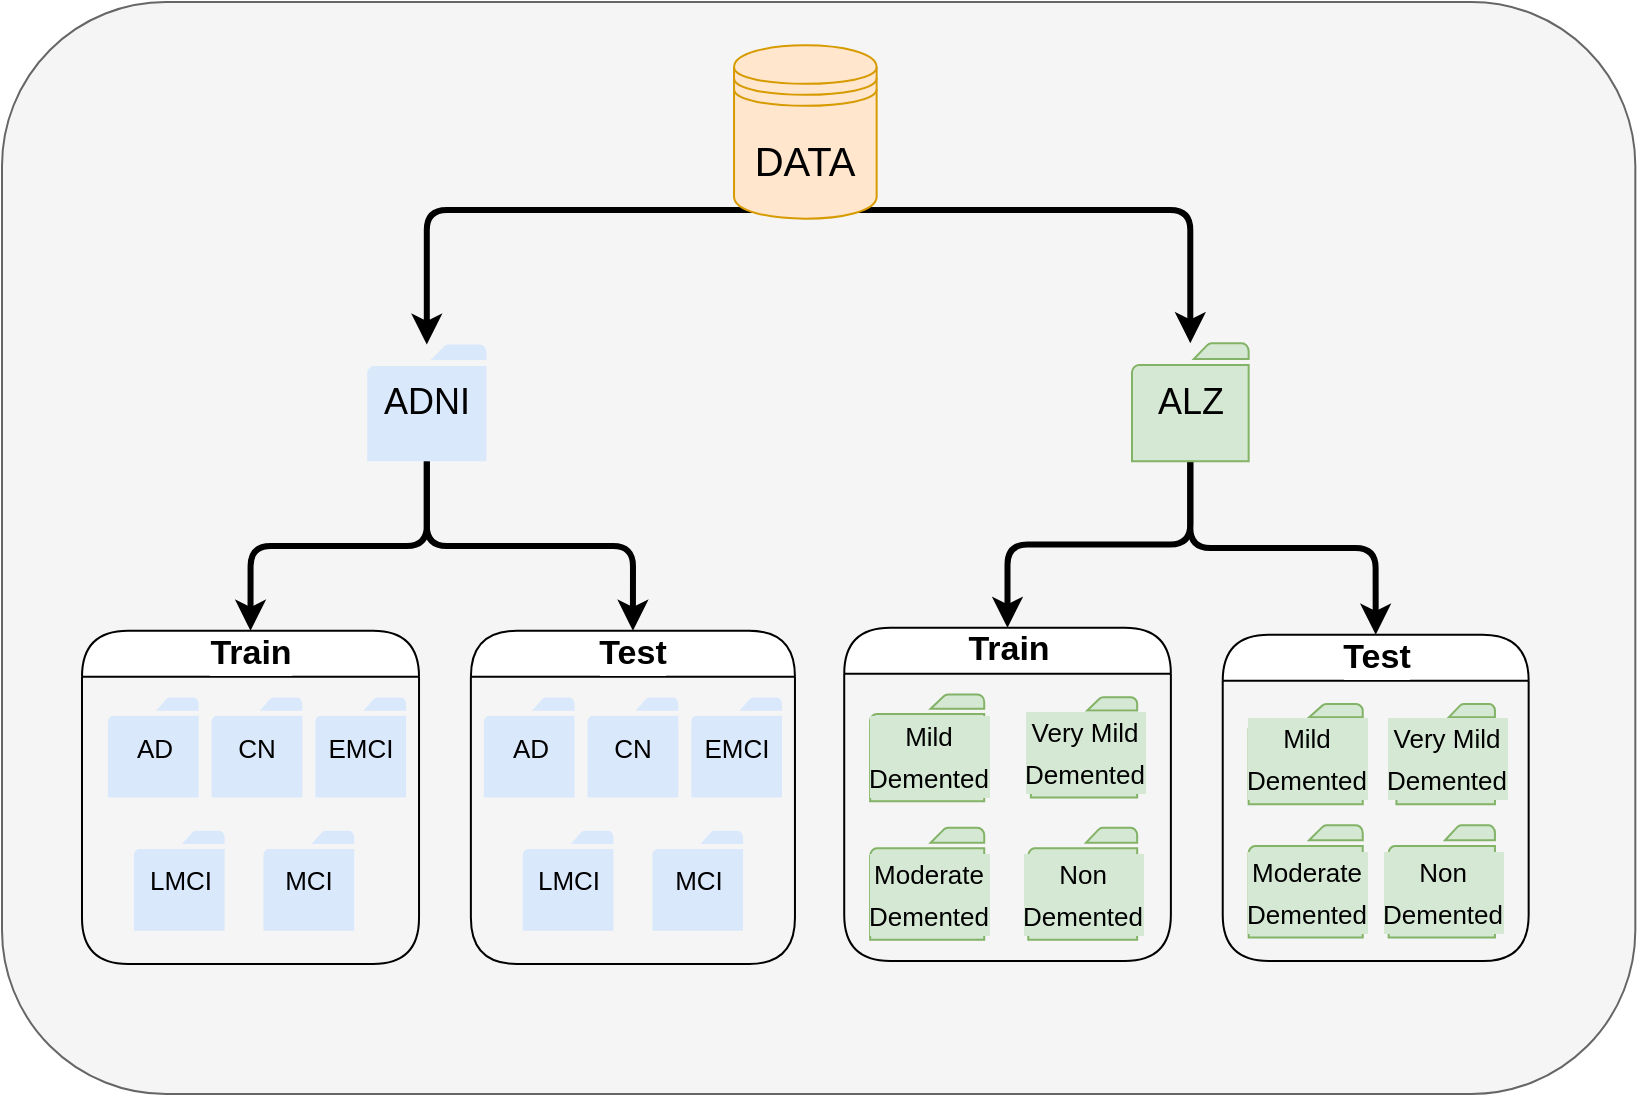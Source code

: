 <mxfile version="19.0.3" type="device" pages="2"><diagram id="VLHjIk1nUg_JwiFBw5uq" name="DATA"><mxGraphModel dx="946" dy="672" grid="1" gridSize="10" guides="1" tooltips="1" connect="1" arrows="1" fold="1" page="1" pageScale="1" pageWidth="1600" pageHeight="1200" math="0" shadow="0"><root><mxCell id="0"/><mxCell id="1" parent="0"/><mxCell id="Wrzv4jbOBffTHTPlMZmL-4" value="" style="group" parent="1" vertex="1" connectable="0"><mxGeometry x="320" y="180" width="820" height="550" as="geometry"/></mxCell><mxCell id="Wrzv4jbOBffTHTPlMZmL-3" value="" style="rounded=1;whiteSpace=wrap;html=1;fillColor=#f5f5f5;fontColor=#333333;strokeColor=#666666;" parent="Wrzv4jbOBffTHTPlMZmL-4" vertex="1"><mxGeometry width="816.667" height="546" as="geometry"/></mxCell><mxCell id="X4yfhWbI_DWkPKiaOIZY-234" value="" style="group;fontSize=10;" parent="Wrzv4jbOBffTHTPlMZmL-4" vertex="1" connectable="0"><mxGeometry x="39.997" y="13" width="770" height="520" as="geometry"/></mxCell><mxCell id="X4yfhWbI_DWkPKiaOIZY-170" value="&lt;font style=&quot;font-size: 17px;&quot;&gt;Test&lt;/font&gt;" style="swimlane;rounded=1;labelBackgroundColor=#FFFFFF;fontFamily=Helvetica;fontSize=13;fontColor=default;strokeColor=default;fillColor=default;html=1;arcSize=50;flipH=0;flipV=0;" parent="X4yfhWbI_DWkPKiaOIZY-234" vertex="1"><mxGeometry x="194.444" y="301.378" width="162.037" height="166.622" as="geometry"/></mxCell><mxCell id="X4yfhWbI_DWkPKiaOIZY-130" value="CN" style="sketch=0;pointerEvents=1;shadow=0;dashed=0;html=1;strokeColor=none;labelPosition=center;verticalLabelPosition=middle;verticalAlign=middle;outlineConnect=0;align=center;shape=mxgraph.office.concepts.folder;fillColor=#DAE8FC;rounded=1;labelBackgroundColor=#DAE8FC;fontFamily=Helvetica;fontSize=13;fontColor=default;horizontal=1;" parent="X4yfhWbI_DWkPKiaOIZY-170" vertex="1"><mxGeometry x="58.333" y="33.324" width="45.37" height="49.987" as="geometry"/></mxCell><mxCell id="X4yfhWbI_DWkPKiaOIZY-151" value="EMCI" style="sketch=0;pointerEvents=1;shadow=0;dashed=0;html=1;strokeColor=none;labelPosition=center;verticalLabelPosition=middle;verticalAlign=middle;outlineConnect=0;align=center;shape=mxgraph.office.concepts.folder;fillColor=#DAE8FC;rounded=1;labelBackgroundColor=#DAE8FC;fontFamily=Helvetica;fontSize=13;fontColor=default;horizontal=1;" parent="X4yfhWbI_DWkPKiaOIZY-170" vertex="1"><mxGeometry x="110.185" y="33.324" width="45.37" height="49.987" as="geometry"/></mxCell><mxCell id="X4yfhWbI_DWkPKiaOIZY-154" value="AD" style="sketch=0;pointerEvents=1;shadow=0;dashed=0;html=1;strokeColor=none;labelPosition=center;verticalLabelPosition=middle;verticalAlign=middle;outlineConnect=0;align=center;shape=mxgraph.office.concepts.folder;fillColor=#DAE8FC;rounded=1;labelBackgroundColor=#DAE8FC;fontFamily=Helvetica;fontSize=13;fontColor=default;horizontal=1;" parent="X4yfhWbI_DWkPKiaOIZY-170" vertex="1"><mxGeometry x="6.481" y="33.324" width="45.37" height="49.987" as="geometry"/></mxCell><mxCell id="X4yfhWbI_DWkPKiaOIZY-152" value="LMCI" style="sketch=0;pointerEvents=1;shadow=0;dashed=0;html=1;strokeColor=none;labelPosition=center;verticalLabelPosition=middle;verticalAlign=middle;outlineConnect=0;align=center;shape=mxgraph.office.concepts.folder;fillColor=#DAE8FC;rounded=1;labelBackgroundColor=#DAE8FC;fontFamily=Helvetica;fontSize=13;fontColor=default;horizontal=1;" parent="X4yfhWbI_DWkPKiaOIZY-170" vertex="1"><mxGeometry x="25.926" y="99.973" width="45.37" height="49.987" as="geometry"/></mxCell><mxCell id="X4yfhWbI_DWkPKiaOIZY-153" value="MCI" style="sketch=0;pointerEvents=1;shadow=0;dashed=0;html=1;strokeColor=none;labelPosition=center;verticalLabelPosition=middle;verticalAlign=middle;outlineConnect=0;align=center;shape=mxgraph.office.concepts.folder;fillColor=#DAE8FC;rounded=1;labelBackgroundColor=#DAE8FC;fontFamily=Helvetica;fontSize=13;fontColor=default;horizontal=1;" parent="X4yfhWbI_DWkPKiaOIZY-170" vertex="1"><mxGeometry x="90.741" y="99.973" width="45.37" height="49.987" as="geometry"/></mxCell><mxCell id="X4yfhWbI_DWkPKiaOIZY-175" value="&lt;font style=&quot;font-size: 17px;&quot;&gt;Train&lt;/font&gt;" style="swimlane;rounded=1;labelBackgroundColor=#FFFFFF;fontFamily=Helvetica;fontSize=13;fontColor=default;strokeColor=default;fillColor=default;html=1;arcSize=50;startSize=23;flipH=0;flipV=0;" parent="X4yfhWbI_DWkPKiaOIZY-234" vertex="1"><mxGeometry y="301.378" width="168.519" height="166.622" as="geometry"/></mxCell><mxCell id="X4yfhWbI_DWkPKiaOIZY-176" value="CN" style="sketch=0;pointerEvents=1;shadow=0;dashed=0;html=1;strokeColor=none;labelPosition=center;verticalLabelPosition=middle;verticalAlign=middle;outlineConnect=0;align=center;shape=mxgraph.office.concepts.folder;fillColor=#DAE8FC;rounded=1;labelBackgroundColor=#DAE8FC;fontFamily=Helvetica;fontSize=13;fontColor=default;horizontal=1;" parent="X4yfhWbI_DWkPKiaOIZY-175" vertex="1"><mxGeometry x="64.815" y="33.324" width="45.37" height="49.987" as="geometry"/></mxCell><mxCell id="X4yfhWbI_DWkPKiaOIZY-177" value="EMCI" style="sketch=0;pointerEvents=1;shadow=0;dashed=0;html=1;strokeColor=none;labelPosition=center;verticalLabelPosition=middle;verticalAlign=middle;outlineConnect=0;align=center;shape=mxgraph.office.concepts.folder;fillColor=#DAE8FC;rounded=1;labelBackgroundColor=#DAE8FC;fontFamily=Helvetica;fontSize=13;fontColor=default;horizontal=1;" parent="X4yfhWbI_DWkPKiaOIZY-175" vertex="1"><mxGeometry x="116.667" y="33.324" width="45.37" height="49.987" as="geometry"/></mxCell><mxCell id="X4yfhWbI_DWkPKiaOIZY-178" value="AD" style="sketch=0;pointerEvents=1;shadow=0;dashed=0;html=1;strokeColor=none;labelPosition=center;verticalLabelPosition=middle;verticalAlign=middle;outlineConnect=0;align=center;shape=mxgraph.office.concepts.folder;fillColor=#DAE8FC;rounded=1;labelBackgroundColor=#DAE8FC;fontFamily=Helvetica;fontSize=13;fontColor=default;horizontal=1;" parent="X4yfhWbI_DWkPKiaOIZY-175" vertex="1"><mxGeometry x="12.963" y="33.324" width="45.37" height="49.987" as="geometry"/></mxCell><mxCell id="X4yfhWbI_DWkPKiaOIZY-179" value="LMCI" style="sketch=0;pointerEvents=1;shadow=0;dashed=0;html=1;strokeColor=none;labelPosition=center;verticalLabelPosition=middle;verticalAlign=middle;outlineConnect=0;align=center;shape=mxgraph.office.concepts.folder;fillColor=#DAE8FC;rounded=1;labelBackgroundColor=#DAE8FC;fontFamily=Helvetica;fontSize=13;fontColor=default;horizontal=1;" parent="X4yfhWbI_DWkPKiaOIZY-175" vertex="1"><mxGeometry x="25.926" y="99.973" width="45.37" height="49.987" as="geometry"/></mxCell><mxCell id="X4yfhWbI_DWkPKiaOIZY-180" value="MCI" style="sketch=0;pointerEvents=1;shadow=0;dashed=0;html=1;strokeColor=none;labelPosition=center;verticalLabelPosition=middle;verticalAlign=middle;outlineConnect=0;align=center;shape=mxgraph.office.concepts.folder;fillColor=#DAE8FC;rounded=1;labelBackgroundColor=#DAE8FC;fontFamily=Helvetica;fontSize=13;fontColor=default;horizontal=1;" parent="X4yfhWbI_DWkPKiaOIZY-175" vertex="1"><mxGeometry x="90.741" y="99.973" width="45.37" height="49.987" as="geometry"/></mxCell><mxCell id="X4yfhWbI_DWkPKiaOIZY-211" style="edgeStyle=orthogonalEdgeStyle;rounded=1;orthogonalLoop=1;jettySize=auto;html=1;entryX=0.5;entryY=0;entryDx=0;entryDy=0;fontFamily=Helvetica;fontSize=13;fontColor=default;strokeColor=#000000;strokeWidth=3;fillColor=#999999;" parent="X4yfhWbI_DWkPKiaOIZY-234" source="X4yfhWbI_DWkPKiaOIZY-223" target="X4yfhWbI_DWkPKiaOIZY-170" edge="1"><mxGeometry relative="1" as="geometry"><mxPoint x="168.519" y="233.271" as="sourcePoint"/></mxGeometry></mxCell><mxCell id="X4yfhWbI_DWkPKiaOIZY-212" style="edgeStyle=orthogonalEdgeStyle;rounded=1;orthogonalLoop=1;jettySize=auto;html=1;entryX=0.5;entryY=0;entryDx=0;entryDy=0;fontFamily=Helvetica;fontSize=13;fontColor=default;strokeColor=#000000;strokeWidth=3;fillColor=#999999;" parent="X4yfhWbI_DWkPKiaOIZY-234" source="X4yfhWbI_DWkPKiaOIZY-223" target="X4yfhWbI_DWkPKiaOIZY-175" edge="1"><mxGeometry relative="1" as="geometry"><mxPoint x="175.0" y="229.105" as="sourcePoint"/></mxGeometry></mxCell><mxCell id="X4yfhWbI_DWkPKiaOIZY-163" value="&lt;font style=&quot;font-size: 17px;&quot;&gt;Train&lt;/font&gt;" style="swimlane;rounded=1;labelBackgroundColor=#FFFFFF;fontFamily=Helvetica;fontSize=13;fontColor=default;strokeColor=default;fillColor=default;html=1;arcSize=50;" parent="X4yfhWbI_DWkPKiaOIZY-234" vertex="1"><mxGeometry x="381.111" y="299.919" width="163.333" height="166.625" as="geometry"/></mxCell><mxCell id="X4yfhWbI_DWkPKiaOIZY-164" value="&lt;span style=&quot;font-size: 13px;&quot;&gt;Mild&lt;br&gt;Demented&lt;br&gt;&lt;/span&gt;" style="sketch=0;pointerEvents=1;shadow=0;dashed=0;html=1;strokeColor=#82b366;labelPosition=center;verticalLabelPosition=middle;verticalAlign=bottom;outlineConnect=0;align=center;shape=mxgraph.office.concepts.folder;fillColor=#d5e8d4;rounded=1;labelBackgroundColor=#D5E8D4;fontFamily=Helvetica;fontSize=17;horizontal=1;" parent="X4yfhWbI_DWkPKiaOIZY-163" vertex="1"><mxGeometry x="12.966" y="33.323" width="57.034" height="53.343" as="geometry"/></mxCell><mxCell id="X4yfhWbI_DWkPKiaOIZY-165" value="&lt;span style=&quot;font-size: 13px;&quot;&gt;Very Mild&lt;br&gt;Demented&lt;br&gt;&lt;/span&gt;" style="sketch=0;pointerEvents=1;shadow=0;dashed=0;html=1;strokeColor=#82b366;labelPosition=center;verticalLabelPosition=middle;verticalAlign=bottom;outlineConnect=0;align=center;shape=mxgraph.office.concepts.folder;fillColor=#d5e8d4;rounded=1;labelBackgroundColor=#D5E8D4;fontFamily=Helvetica;fontSize=17;horizontal=1;" parent="X4yfhWbI_DWkPKiaOIZY-163" vertex="1"><mxGeometry x="93.333" y="34.667" width="53.146" height="50.102" as="geometry"/></mxCell><mxCell id="X4yfhWbI_DWkPKiaOIZY-166" value="&lt;span style=&quot;font-size: 13px;&quot;&gt;Moderate&lt;br&gt;Demented&lt;br&gt;&lt;/span&gt;" style="sketch=0;pointerEvents=1;shadow=0;dashed=0;html=1;strokeColor=#82b366;labelPosition=center;verticalLabelPosition=middle;verticalAlign=bottom;outlineConnect=0;align=center;shape=mxgraph.office.concepts.folder;fillColor=#d5e8d4;rounded=1;labelBackgroundColor=#D5E8D4;fontFamily=Helvetica;fontSize=17;horizontal=1;" parent="X4yfhWbI_DWkPKiaOIZY-163" vertex="1"><mxGeometry x="12.966" y="99.97" width="57.034" height="56.03" as="geometry"/></mxCell><mxCell id="X4yfhWbI_DWkPKiaOIZY-167" value="&lt;span style=&quot;font-size: 13px;&quot;&gt;Non&lt;br&gt;Demented&lt;br&gt;&lt;/span&gt;" style="sketch=0;pointerEvents=1;shadow=0;dashed=0;html=1;strokeColor=#82b366;labelPosition=center;verticalLabelPosition=middle;verticalAlign=bottom;outlineConnect=0;align=center;shape=mxgraph.office.concepts.folder;fillColor=#d5e8d4;rounded=1;labelBackgroundColor=#D5E8D4;fontFamily=Helvetica;fontSize=17;horizontal=1;" parent="X4yfhWbI_DWkPKiaOIZY-163" vertex="1"><mxGeometry x="92.034" y="99.97" width="54.444" height="56.03" as="geometry"/></mxCell><mxCell id="X4yfhWbI_DWkPKiaOIZY-192" value="&lt;font style=&quot;font-size: 17px;&quot;&gt;Test&lt;/font&gt;" style="swimlane;rounded=1;labelBackgroundColor=#FFFFFF;fontFamily=Helvetica;fontSize=13;fontColor=default;strokeColor=default;fillColor=default;html=1;arcSize=50;" parent="X4yfhWbI_DWkPKiaOIZY-234" vertex="1"><mxGeometry x="570.368" y="303.333" width="152.966" height="163.211" as="geometry"/></mxCell><mxCell id="X4yfhWbI_DWkPKiaOIZY-193" value="&lt;span style=&quot;font-size: 13px;&quot;&gt;Mild&lt;br&gt;Demented&lt;br&gt;&lt;/span&gt;" style="sketch=0;pointerEvents=1;shadow=0;dashed=0;html=1;strokeColor=#82b366;labelPosition=center;verticalLabelPosition=middle;verticalAlign=bottom;outlineConnect=0;align=center;shape=mxgraph.office.concepts.folder;fillColor=#d5e8d4;rounded=1;labelBackgroundColor=#D5E8D4;fontFamily=Helvetica;fontSize=17;horizontal=1;" parent="X4yfhWbI_DWkPKiaOIZY-192" vertex="1"><mxGeometry x="12.966" y="34.667" width="57.034" height="50.102" as="geometry"/></mxCell><mxCell id="X4yfhWbI_DWkPKiaOIZY-194" value="&lt;span style=&quot;font-size: 13px;&quot;&gt;Very Mild&lt;br&gt;Demented&lt;br&gt;&lt;/span&gt;" style="sketch=0;pointerEvents=1;shadow=0;dashed=0;html=1;strokeColor=#82b366;labelPosition=center;verticalLabelPosition=middle;verticalAlign=bottom;outlineConnect=0;align=center;shape=mxgraph.office.concepts.folder;fillColor=#d5e8d4;rounded=1;labelBackgroundColor=#D5E8D4;fontFamily=Helvetica;fontSize=17;horizontal=1;" parent="X4yfhWbI_DWkPKiaOIZY-192" vertex="1"><mxGeometry x="86.854" y="34.667" width="49.257" height="50.102" as="geometry"/></mxCell><mxCell id="X4yfhWbI_DWkPKiaOIZY-195" value="&lt;span style=&quot;font-size: 13px;&quot;&gt;Moderate&lt;br&gt;Demented&lt;br&gt;&lt;/span&gt;" style="sketch=0;pointerEvents=1;shadow=0;dashed=0;html=1;strokeColor=#82b366;labelPosition=center;verticalLabelPosition=middle;verticalAlign=bottom;outlineConnect=0;align=center;shape=mxgraph.office.concepts.folder;fillColor=#d5e8d4;rounded=1;labelBackgroundColor=#D5E8D4;fontFamily=Helvetica;fontSize=17;horizontal=1;" parent="X4yfhWbI_DWkPKiaOIZY-192" vertex="1"><mxGeometry x="12.966" y="95.333" width="57.034" height="56.082" as="geometry"/></mxCell><mxCell id="X4yfhWbI_DWkPKiaOIZY-196" value="&lt;span style=&quot;font-size: 13px;&quot;&gt;Non&lt;br&gt;Demented&lt;br&gt;&lt;/span&gt;" style="sketch=0;pointerEvents=1;shadow=0;dashed=0;html=1;strokeColor=#82b366;labelPosition=center;verticalLabelPosition=middle;verticalAlign=bottom;outlineConnect=0;align=center;shape=mxgraph.office.concepts.folder;fillColor=#d5e8d4;rounded=1;labelBackgroundColor=#D5E8D4;fontFamily=Helvetica;fontSize=17;horizontal=1;" parent="X4yfhWbI_DWkPKiaOIZY-192" vertex="1"><mxGeometry x="82.966" y="95.333" width="53.146" height="56.082" as="geometry"/></mxCell><mxCell id="X4yfhWbI_DWkPKiaOIZY-209" style="edgeStyle=orthogonalEdgeStyle;rounded=1;orthogonalLoop=1;jettySize=auto;html=1;entryX=0.5;entryY=0;entryDx=0;entryDy=0;fontFamily=Helvetica;fontSize=13;fontColor=default;strokeColor=#000000;fillColor=#999999;strokeWidth=3;" parent="X4yfhWbI_DWkPKiaOIZY-234" source="X4yfhWbI_DWkPKiaOIZY-224" target="X4yfhWbI_DWkPKiaOIZY-192" edge="1"><mxGeometry relative="1" as="geometry"><mxPoint x="505.556" y="234.729" as="sourcePoint"/></mxGeometry></mxCell><mxCell id="X4yfhWbI_DWkPKiaOIZY-210" style="edgeStyle=orthogonalEdgeStyle;rounded=1;orthogonalLoop=1;jettySize=auto;html=1;fontFamily=Helvetica;fontSize=13;fontColor=default;strokeColor=#000000;strokeWidth=3;fillColor=#999999;" parent="X4yfhWbI_DWkPKiaOIZY-234" source="X4yfhWbI_DWkPKiaOIZY-224" target="X4yfhWbI_DWkPKiaOIZY-163" edge="1"><mxGeometry relative="1" as="geometry"><mxPoint x="505.556" y="234.729" as="sourcePoint"/></mxGeometry></mxCell><mxCell id="X4yfhWbI_DWkPKiaOIZY-223" value="ADNI" style="sketch=0;pointerEvents=1;shadow=0;dashed=0;html=1;strokeColor=none;labelPosition=center;verticalLabelPosition=middle;verticalAlign=middle;outlineConnect=0;align=center;shape=mxgraph.office.concepts.folder;fillColor=#DAE8FC;rounded=1;labelBackgroundColor=#DAE8FC;fontFamily=Helvetica;fontSize=18;fontColor=default;horizontal=1;" parent="X4yfhWbI_DWkPKiaOIZY-234" vertex="1"><mxGeometry x="142.59" y="158.288" width="59.632" height="58.379" as="geometry"/></mxCell><mxCell id="X4yfhWbI_DWkPKiaOIZY-224" value="ALZ" style="sketch=0;pointerEvents=1;shadow=0;dashed=0;html=1;strokeColor=#82b366;labelPosition=center;verticalLabelPosition=middle;verticalAlign=middle;outlineConnect=0;align=center;shape=mxgraph.office.concepts.folder;fillColor=#d5e8d4;rounded=1;labelBackgroundColor=#D5E8D4;fontFamily=Helvetica;fontSize=18;horizontal=1;" parent="X4yfhWbI_DWkPKiaOIZY-234" vertex="1"><mxGeometry x="525" y="157.621" width="58.333" height="59.046" as="geometry"/></mxCell><mxCell id="X4yfhWbI_DWkPKiaOIZY-231" style="edgeStyle=orthogonalEdgeStyle;rounded=1;orthogonalLoop=1;jettySize=auto;html=1;exitX=0.15;exitY=0.95;exitDx=0;exitDy=0;exitPerimeter=0;fontFamily=Helvetica;fontSize=18;fontColor=default;sourcePerimeterSpacing=-3;targetPerimeterSpacing=0;strokeColor=#000000;strokeWidth=3;fillColor=#999999;" parent="X4yfhWbI_DWkPKiaOIZY-234" source="X4yfhWbI_DWkPKiaOIZY-227" target="X4yfhWbI_DWkPKiaOIZY-223" edge="1"><mxGeometry relative="1" as="geometry"/></mxCell><mxCell id="X4yfhWbI_DWkPKiaOIZY-232" style="edgeStyle=orthogonalEdgeStyle;rounded=1;orthogonalLoop=1;jettySize=auto;html=1;exitX=0.85;exitY=0.95;exitDx=0;exitDy=0;exitPerimeter=0;fontFamily=Helvetica;fontSize=18;fontColor=default;sourcePerimeterSpacing=-3;targetPerimeterSpacing=0;strokeColor=#000000;strokeWidth=3;fillColor=#999999;" parent="X4yfhWbI_DWkPKiaOIZY-234" source="X4yfhWbI_DWkPKiaOIZY-227" target="X4yfhWbI_DWkPKiaOIZY-224" edge="1"><mxGeometry relative="1" as="geometry"/></mxCell><mxCell id="X4yfhWbI_DWkPKiaOIZY-227" value="&lt;font style=&quot;font-size: 20px;&quot;&gt;DATA&lt;/font&gt;" style="shape=datastore;whiteSpace=wrap;html=1;rounded=1;labelBackgroundColor=#FFE6CC;fontFamily=Helvetica;fontSize=24;strokeColor=#d79b00;fillColor=#ffe6cc;" parent="X4yfhWbI_DWkPKiaOIZY-234" vertex="1"><mxGeometry x="326.021" y="8.667" width="71.299" height="86.667" as="geometry"/></mxCell></root></mxGraphModel></diagram><diagram id="xKOw72aHbRFPZz2JgNtd" name="model flow"><mxGraphModel dx="946" dy="672" grid="1" gridSize="10" guides="1" tooltips="1" connect="1" arrows="1" fold="1" page="1" pageScale="1" pageWidth="1600" pageHeight="1200" math="0" shadow="0"><root><mxCell id="0"/><mxCell id="1" parent="0"/></root></mxGraphModel></diagram></mxfile>